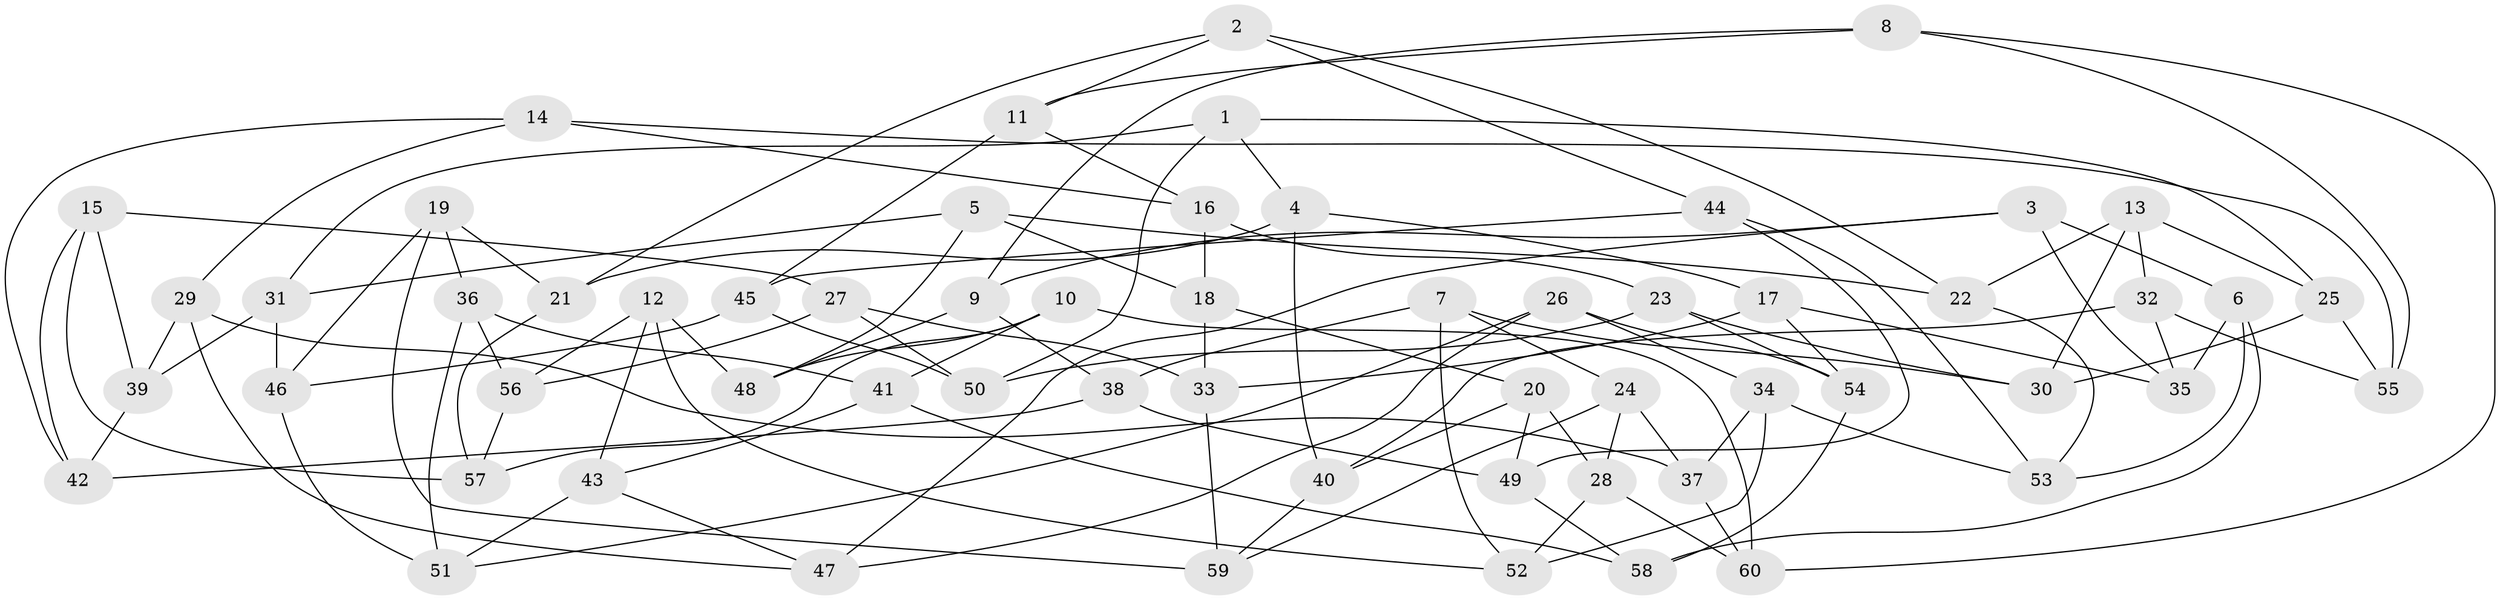 // coarse degree distribution, {6: 0.23333333333333334, 10: 0.03333333333333333, 4: 0.43333333333333335, 8: 0.1, 5: 0.06666666666666667, 7: 0.13333333333333333}
// Generated by graph-tools (version 1.1) at 2025/20/03/04/25 18:20:56]
// undirected, 60 vertices, 120 edges
graph export_dot {
graph [start="1"]
  node [color=gray90,style=filled];
  1;
  2;
  3;
  4;
  5;
  6;
  7;
  8;
  9;
  10;
  11;
  12;
  13;
  14;
  15;
  16;
  17;
  18;
  19;
  20;
  21;
  22;
  23;
  24;
  25;
  26;
  27;
  28;
  29;
  30;
  31;
  32;
  33;
  34;
  35;
  36;
  37;
  38;
  39;
  40;
  41;
  42;
  43;
  44;
  45;
  46;
  47;
  48;
  49;
  50;
  51;
  52;
  53;
  54;
  55;
  56;
  57;
  58;
  59;
  60;
  1 -- 25;
  1 -- 4;
  1 -- 50;
  1 -- 31;
  2 -- 21;
  2 -- 22;
  2 -- 44;
  2 -- 11;
  3 -- 47;
  3 -- 6;
  3 -- 35;
  3 -- 9;
  4 -- 21;
  4 -- 17;
  4 -- 40;
  5 -- 22;
  5 -- 31;
  5 -- 18;
  5 -- 48;
  6 -- 35;
  6 -- 58;
  6 -- 53;
  7 -- 30;
  7 -- 38;
  7 -- 52;
  7 -- 24;
  8 -- 11;
  8 -- 9;
  8 -- 60;
  8 -- 55;
  9 -- 38;
  9 -- 48;
  10 -- 41;
  10 -- 48;
  10 -- 57;
  10 -- 60;
  11 -- 45;
  11 -- 16;
  12 -- 56;
  12 -- 52;
  12 -- 43;
  12 -- 48;
  13 -- 22;
  13 -- 25;
  13 -- 30;
  13 -- 32;
  14 -- 29;
  14 -- 55;
  14 -- 16;
  14 -- 42;
  15 -- 27;
  15 -- 39;
  15 -- 42;
  15 -- 57;
  16 -- 23;
  16 -- 18;
  17 -- 54;
  17 -- 35;
  17 -- 33;
  18 -- 20;
  18 -- 33;
  19 -- 21;
  19 -- 59;
  19 -- 36;
  19 -- 46;
  20 -- 28;
  20 -- 40;
  20 -- 49;
  21 -- 57;
  22 -- 53;
  23 -- 30;
  23 -- 54;
  23 -- 50;
  24 -- 37;
  24 -- 28;
  24 -- 59;
  25 -- 30;
  25 -- 55;
  26 -- 54;
  26 -- 51;
  26 -- 47;
  26 -- 34;
  27 -- 56;
  27 -- 50;
  27 -- 33;
  28 -- 60;
  28 -- 52;
  29 -- 47;
  29 -- 39;
  29 -- 37;
  31 -- 46;
  31 -- 39;
  32 -- 55;
  32 -- 40;
  32 -- 35;
  33 -- 59;
  34 -- 53;
  34 -- 37;
  34 -- 52;
  36 -- 51;
  36 -- 56;
  36 -- 41;
  37 -- 60;
  38 -- 49;
  38 -- 42;
  39 -- 42;
  40 -- 59;
  41 -- 43;
  41 -- 58;
  43 -- 47;
  43 -- 51;
  44 -- 49;
  44 -- 53;
  44 -- 45;
  45 -- 46;
  45 -- 50;
  46 -- 51;
  49 -- 58;
  54 -- 58;
  56 -- 57;
}
